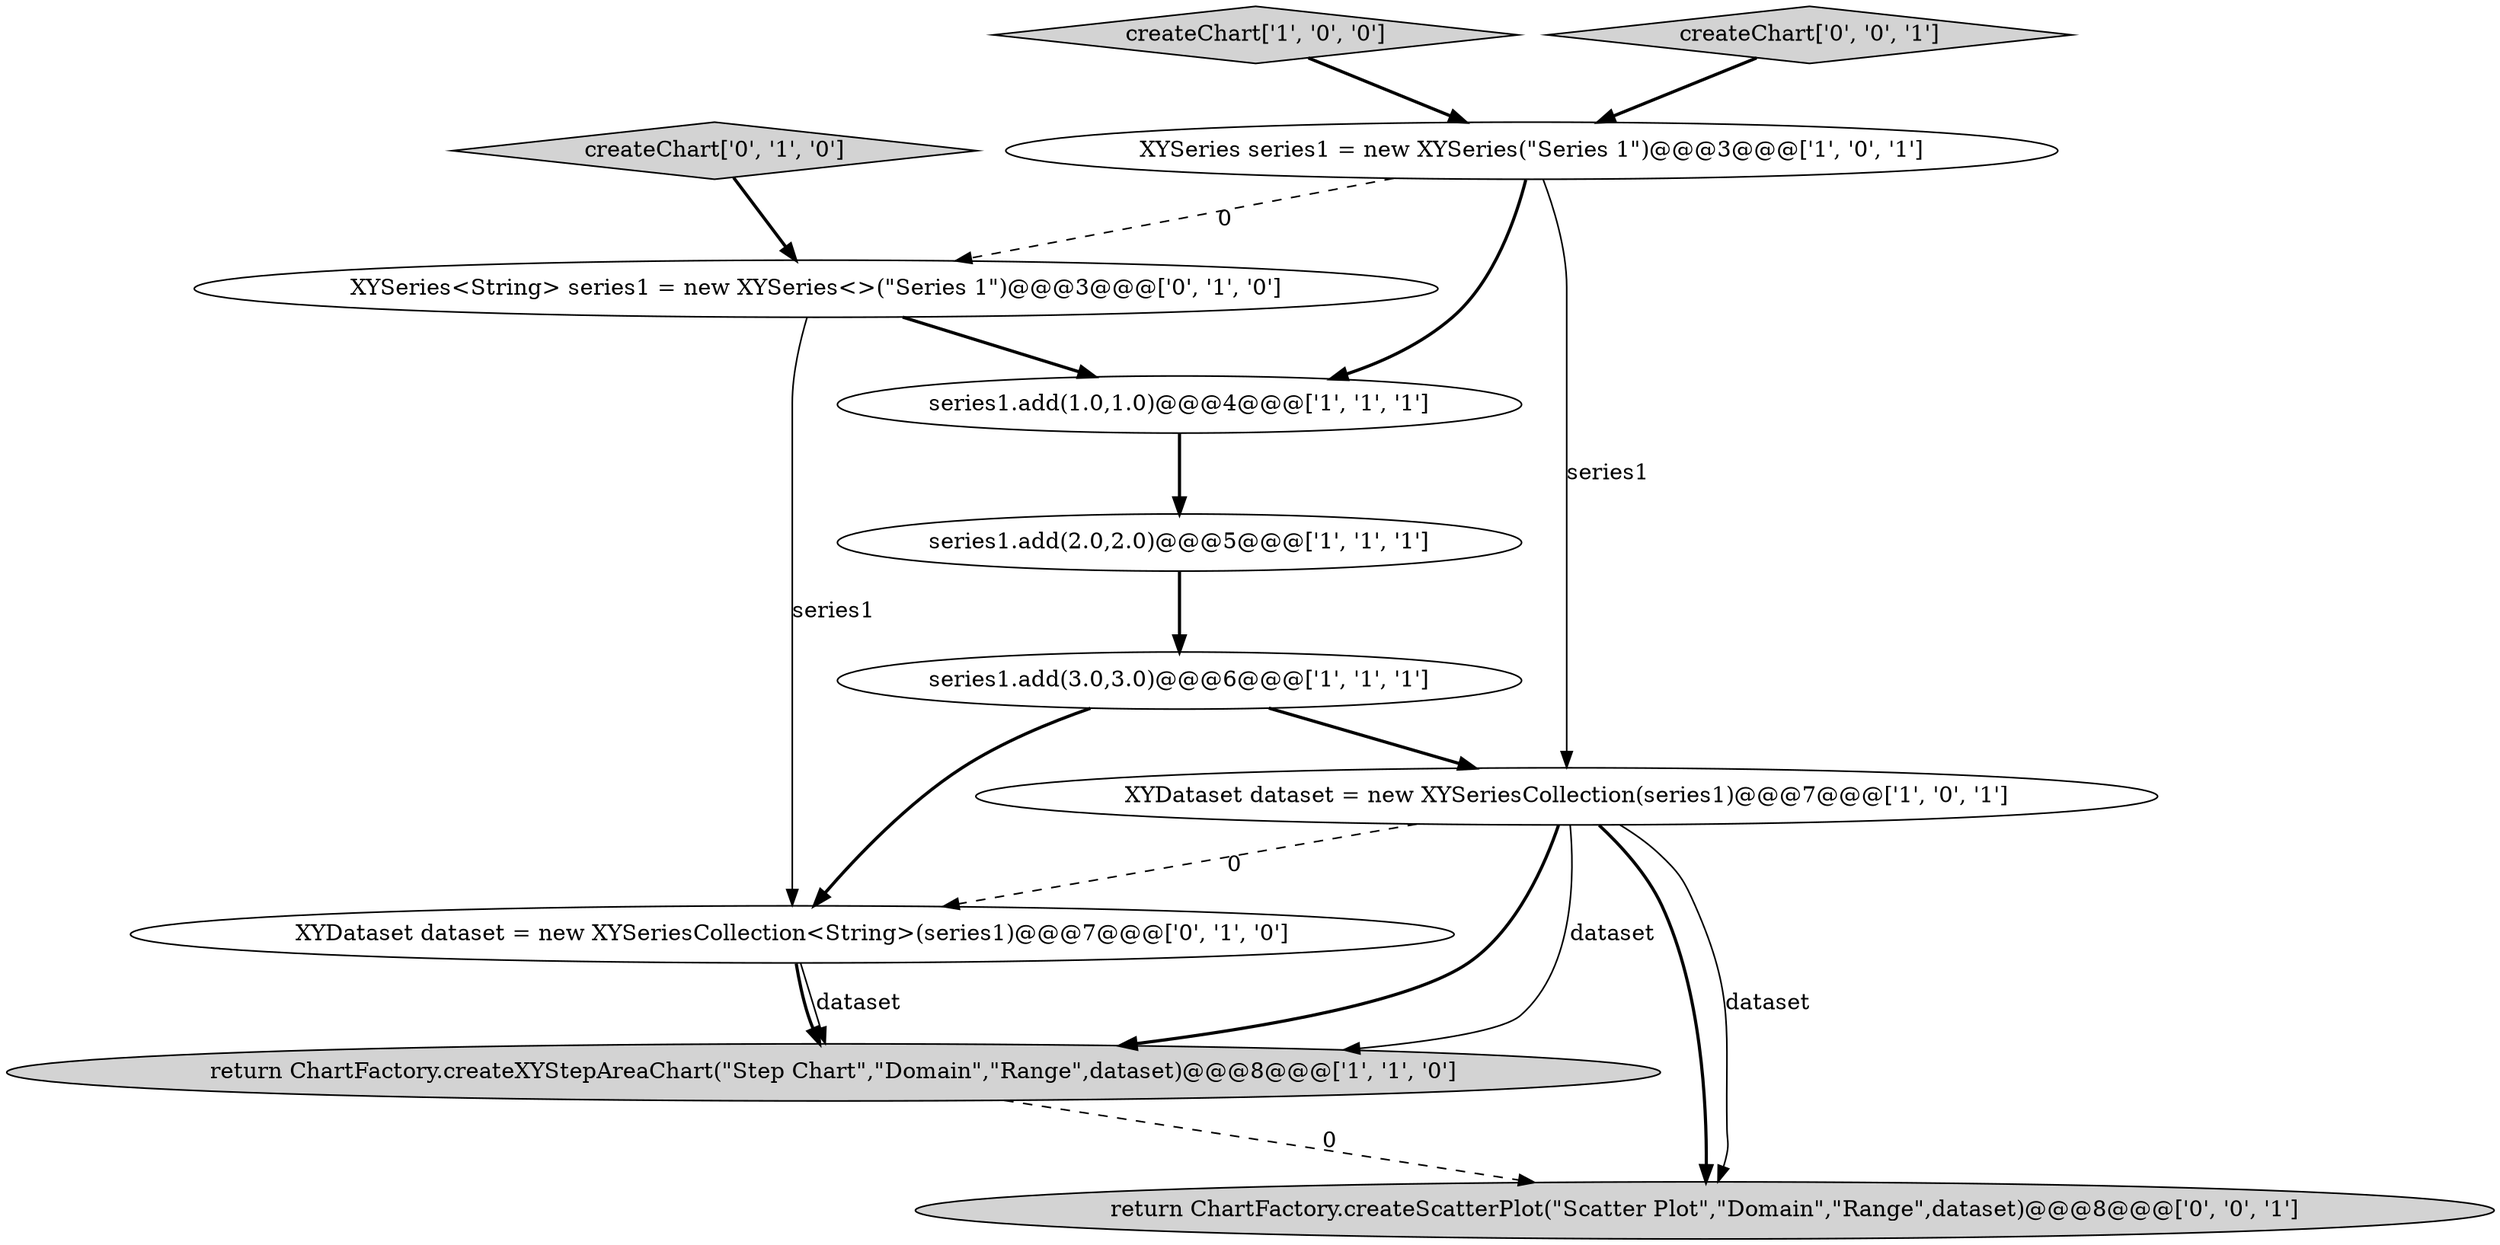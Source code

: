 digraph {
6 [style = filled, label = "series1.add(3.0,3.0)@@@6@@@['1', '1', '1']", fillcolor = white, shape = ellipse image = "AAA0AAABBB1BBB"];
0 [style = filled, label = "series1.add(1.0,1.0)@@@4@@@['1', '1', '1']", fillcolor = white, shape = ellipse image = "AAA0AAABBB1BBB"];
9 [style = filled, label = "XYDataset dataset = new XYSeriesCollection<String>(series1)@@@7@@@['0', '1', '0']", fillcolor = white, shape = ellipse image = "AAA1AAABBB2BBB"];
4 [style = filled, label = "return ChartFactory.createXYStepAreaChart(\"Step Chart\",\"Domain\",\"Range\",dataset)@@@8@@@['1', '1', '0']", fillcolor = lightgray, shape = ellipse image = "AAA0AAABBB1BBB"];
3 [style = filled, label = "XYDataset dataset = new XYSeriesCollection(series1)@@@7@@@['1', '0', '1']", fillcolor = white, shape = ellipse image = "AAA0AAABBB1BBB"];
8 [style = filled, label = "createChart['0', '1', '0']", fillcolor = lightgray, shape = diamond image = "AAA0AAABBB2BBB"];
5 [style = filled, label = "XYSeries series1 = new XYSeries(\"Series 1\")@@@3@@@['1', '0', '1']", fillcolor = white, shape = ellipse image = "AAA0AAABBB1BBB"];
2 [style = filled, label = "series1.add(2.0,2.0)@@@5@@@['1', '1', '1']", fillcolor = white, shape = ellipse image = "AAA0AAABBB1BBB"];
1 [style = filled, label = "createChart['1', '0', '0']", fillcolor = lightgray, shape = diamond image = "AAA0AAABBB1BBB"];
7 [style = filled, label = "XYSeries<String> series1 = new XYSeries<>(\"Series 1\")@@@3@@@['0', '1', '0']", fillcolor = white, shape = ellipse image = "AAA1AAABBB2BBB"];
10 [style = filled, label = "createChart['0', '0', '1']", fillcolor = lightgray, shape = diamond image = "AAA0AAABBB3BBB"];
11 [style = filled, label = "return ChartFactory.createScatterPlot(\"Scatter Plot\",\"Domain\",\"Range\",dataset)@@@8@@@['0', '0', '1']", fillcolor = lightgray, shape = ellipse image = "AAA0AAABBB3BBB"];
2->6 [style = bold, label=""];
8->7 [style = bold, label=""];
5->7 [style = dashed, label="0"];
6->9 [style = bold, label=""];
5->0 [style = bold, label=""];
7->9 [style = solid, label="series1"];
4->11 [style = dashed, label="0"];
0->2 [style = bold, label=""];
3->11 [style = bold, label=""];
5->3 [style = solid, label="series1"];
3->4 [style = solid, label="dataset"];
9->4 [style = bold, label=""];
7->0 [style = bold, label=""];
6->3 [style = bold, label=""];
3->4 [style = bold, label=""];
10->5 [style = bold, label=""];
3->11 [style = solid, label="dataset"];
3->9 [style = dashed, label="0"];
1->5 [style = bold, label=""];
9->4 [style = solid, label="dataset"];
}
